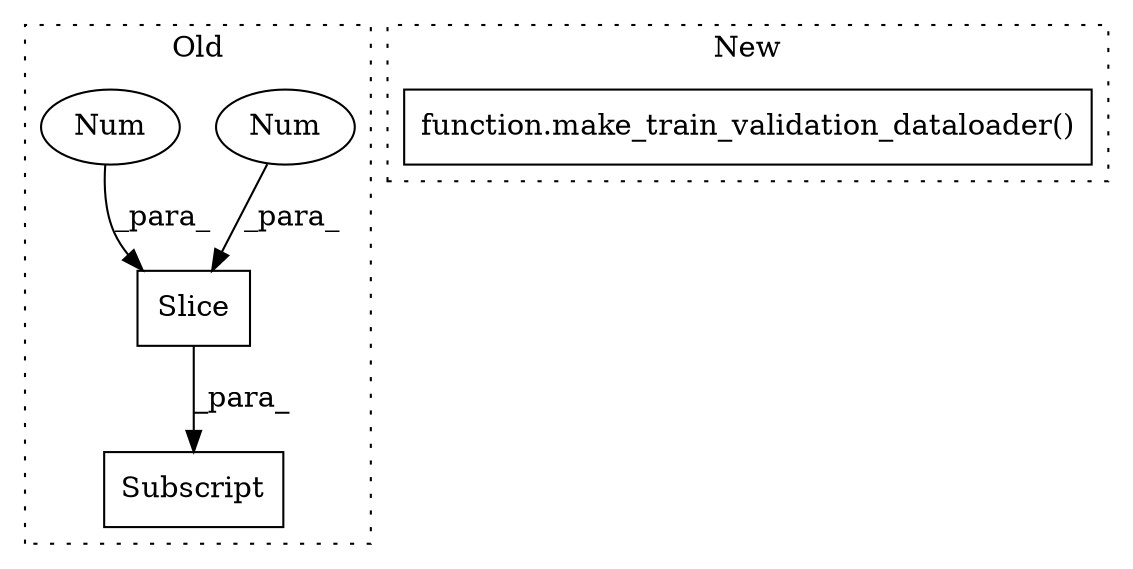 digraph G {
subgraph cluster0 {
1 [label="Slice" a="80" s="1780" l="8" shape="box"];
3 [label="Subscript" a="63" s="1749,0" l="40,0" shape="box"];
4 [label="Num" a="76" s="1780" l="1" shape="ellipse"];
5 [label="Num" a="76" s="1782" l="6" shape="ellipse"];
label = "Old";
style="dotted";
}
subgraph cluster1 {
2 [label="function.make_train_validation_dataloader()" a="75" s="1911,2078" l="42,7" shape="box"];
label = "New";
style="dotted";
}
1 -> 3 [label="_para_"];
4 -> 1 [label="_para_"];
5 -> 1 [label="_para_"];
}